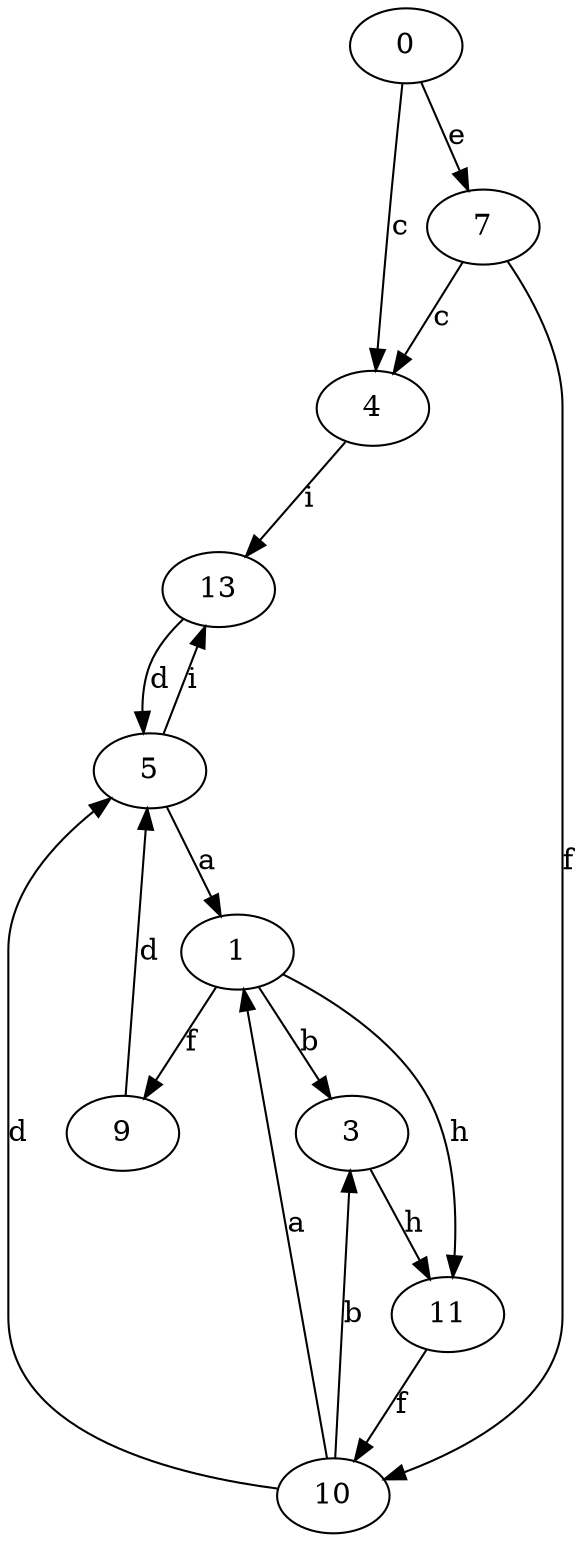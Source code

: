 strict digraph  {
0;
1;
3;
4;
5;
7;
9;
10;
11;
13;
0 -> 4  [label=c];
0 -> 7  [label=e];
1 -> 3  [label=b];
1 -> 9  [label=f];
1 -> 11  [label=h];
3 -> 11  [label=h];
4 -> 13  [label=i];
5 -> 1  [label=a];
5 -> 13  [label=i];
7 -> 4  [label=c];
7 -> 10  [label=f];
9 -> 5  [label=d];
10 -> 1  [label=a];
10 -> 3  [label=b];
10 -> 5  [label=d];
11 -> 10  [label=f];
13 -> 5  [label=d];
}
